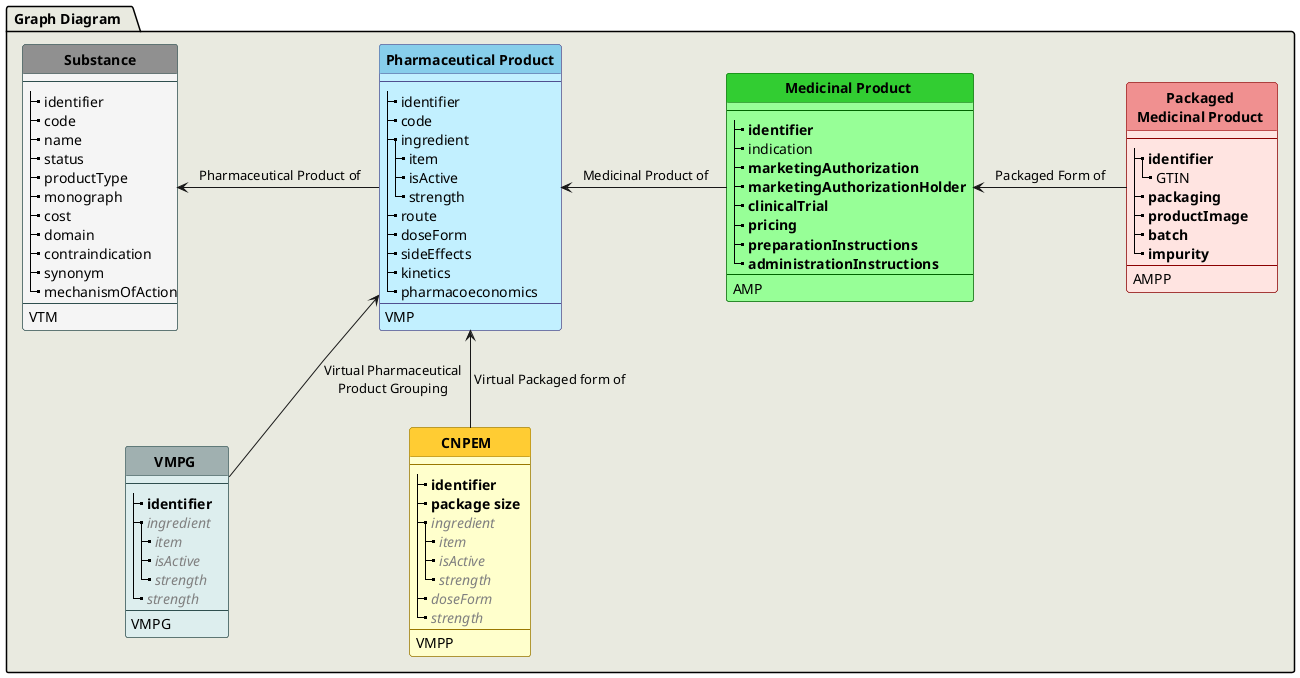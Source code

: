 @startuml
hide stereotype
hide circle
skinparam linetype polyline
skinparam shadowing false


'!pragma graphviz_dot smetana



skinparam class<<S>> {
 BorderColor DarkSlateGray
 BackgroundColor WhiteSmoke
 HeaderBackgroundColor #909090
}

skinparam class<<VMPP>> {
 BorderColor #997700
 BackgroundColor BUSINESS
 HeaderBackgroundColor #ffcc33
}

skinparam class<<PhP>> {
 BorderColor #505090
 BackgroundColor APPLICATION
 HeaderBackgroundColor SkyBlue
}

skinparam class<<Oth>> {
 BorderColor #99770055
 BackgroundColor #FFFFE055
 HeaderBackgroundColor #ffDD7344
 HeaderFontColor 	#ffcc3355
}

skinparam class<<MP>> {
 BorderColor DarkGreen
 BackgroundColor PHYSICAL
 HeaderBackgroundColor LimeGreen
}


skinparam class<<PMP>> {
 BorderColor DarkRed
 BackgroundColor MistyRose
 HeaderBackgroundColor #f09090
}

skinparam class<<VMPG>> {
 BorderColor DarkSlateGrey
 BackgroundColor #DEE
 HeaderBackgroundColor #A0B0B0
}



  package " Graph Diagram   " as MR #E9EAE0 {
    class "**Substance**" as S<<S>> {
      --
      |_ identifier
      |_ code    
      |_ name
      |_ status
      |_ productType
      |_ monograph
      |_ cost
      |_ domain
      |_ contraindication
      |_ synonym
      |_ mechanismOfAction
      --
      VTM  
    }

    class " **Pharmaceutical Product** " as PhP<<PhP>> {
      --
      |_ identifier
      |_ code
      |_ ingredient
        |_ item
        |_ isActive
        |_ strength
'      |_ productType
      |_ route
      |_ doseForm
      |_ sideEffects
      |_ kinetics
      |_ pharmacoeconomics
      --
      VMP
    }

    class " **Medicinal Product ** " as MP<<MP>>{
      --
      |_ **identifier**
      |_ indication
'      |_ productType
      |_ **marketingAuthorization**
      |_ **marketingAuthorizationHolder  **
      |_ **clinicalTrial**
      |_ **pricing**
      |_ **preparationInstructions**
      |_ **administrationInstructions**
      --
      AMP
    }

    class " **Packaged ** \n  **Medicinal Product **  " as PMP<<PMP>>{
      --
      |_ **identifier**
        |_ GTIN
      |_ **packaging**
      |_ **productImage**
      |_ **batch**
      |_ **impurity**
      --
     AMPP
    }

    class " **CNPEM **  " as CNPEM <<VMPP>>{
      --
      |_ **identifier**
      |_ **package size**   
      |_ <color:gray>//ingredient//</color>
        |_ <color:gray>//item//
        |_ <color:gray>//isActive//
        |_ <color:gray>//strength//
      |_ <color:gray>//doseForm//
      |_ <color:gray>//strength//
      --
      VMPP
}

    class " ** VMPG **  " as VMPGroup<<VMPG>>{
      --
      |_ **identifier  **
      |_ <color:gray>//ingredient     //</color>
        |_ <color:gray>//item//
        |_ <color:gray>//isActive//
        |_ <color:gray>//strength//
      |_ <color:gray>//strength//
      --
      VMPG
}


  S <-r- PhP: " Pharmaceutical Product of"
  
  PhP <-r- MP: " Medicinal Product of"
  
  PMP -l-> MP: " Packaged Form of "
  
  CNPEM -u-> PhP: " Virtual Packaged form of"
  'CNPEM -r[hidden]--> MP
  VMPGroup -u-> PhP: Virtual Pharmaceutical\nProduct Grouping
  VMPGroup -u[hidden]-> S
  'CNPEM -r[hidden]--> MP
}
@enduml